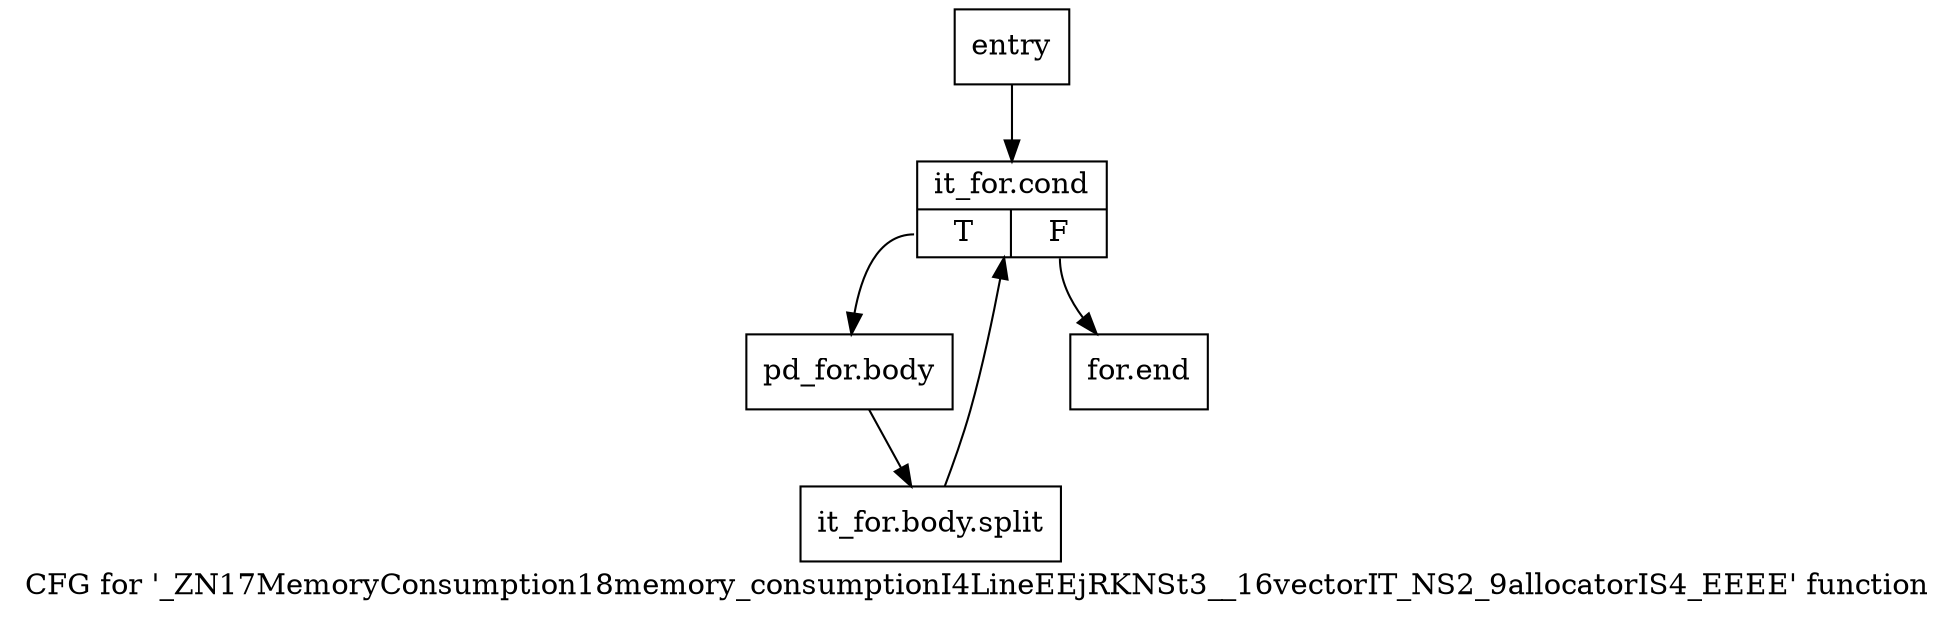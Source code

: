 digraph "CFG for '_ZN17MemoryConsumption18memory_consumptionI4LineEEjRKNSt3__16vectorIT_NS2_9allocatorIS4_EEEE' function" {
	label="CFG for '_ZN17MemoryConsumption18memory_consumptionI4LineEEjRKNSt3__16vectorIT_NS2_9allocatorIS4_EEEE' function";

	Node0x77f2d30 [shape=record,label="{entry}"];
	Node0x77f2d30 -> Node0x77f2d80;
	Node0x77f2d80 [shape=record,label="{it_for.cond|{<s0>T|<s1>F}}"];
	Node0x77f2d80:s0 -> Node0x77fa840;
	Node0x77f2d80:s1 -> Node0x77fa890;
	Node0x77fa840 [shape=record,label="{pd_for.body}"];
	Node0x77fa840 -> Node0xb424ef0;
	Node0xb424ef0 [shape=record,label="{it_for.body.split}"];
	Node0xb424ef0 -> Node0x77f2d80;
	Node0x77fa890 [shape=record,label="{for.end}"];
}
